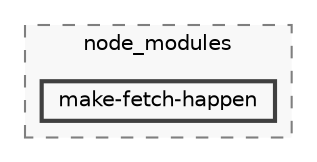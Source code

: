 digraph "backend/node_modules/make-fetch-happen"
{
 // LATEX_PDF_SIZE
  bgcolor="transparent";
  edge [fontname=Helvetica,fontsize=10,labelfontname=Helvetica,labelfontsize=10];
  node [fontname=Helvetica,fontsize=10,shape=box,height=0.2,width=0.4];
  compound=true
  subgraph clusterdir_86dbea9de526ba50b112ba867d8b4b1f {
    graph [ bgcolor="#f8f8f8", pencolor="grey50", label="node_modules", fontname=Helvetica,fontsize=10 style="filled,dashed", URL="dir_86dbea9de526ba50b112ba867d8b4b1f.html",tooltip=""]
  dir_63e180327fbc641286d2e498ba0389ec [label="make-fetch-happen", fillcolor="#f8f8f8", color="grey25", style="filled,bold", URL="dir_63e180327fbc641286d2e498ba0389ec.html",tooltip=""];
  }
}
